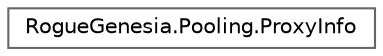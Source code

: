 digraph "Graphical Class Hierarchy"
{
 // LATEX_PDF_SIZE
  bgcolor="transparent";
  edge [fontname=Helvetica,fontsize=10,labelfontname=Helvetica,labelfontsize=10];
  node [fontname=Helvetica,fontsize=10,shape=box,height=0.2,width=0.4];
  rankdir="LR";
  Node0 [label="RogueGenesia.Pooling.ProxyInfo",height=0.2,width=0.4,color="grey40", fillcolor="white", style="filled",URL="$struct_rogue_genesia_1_1_pooling_1_1_proxy_info.html",tooltip=" "];
}
